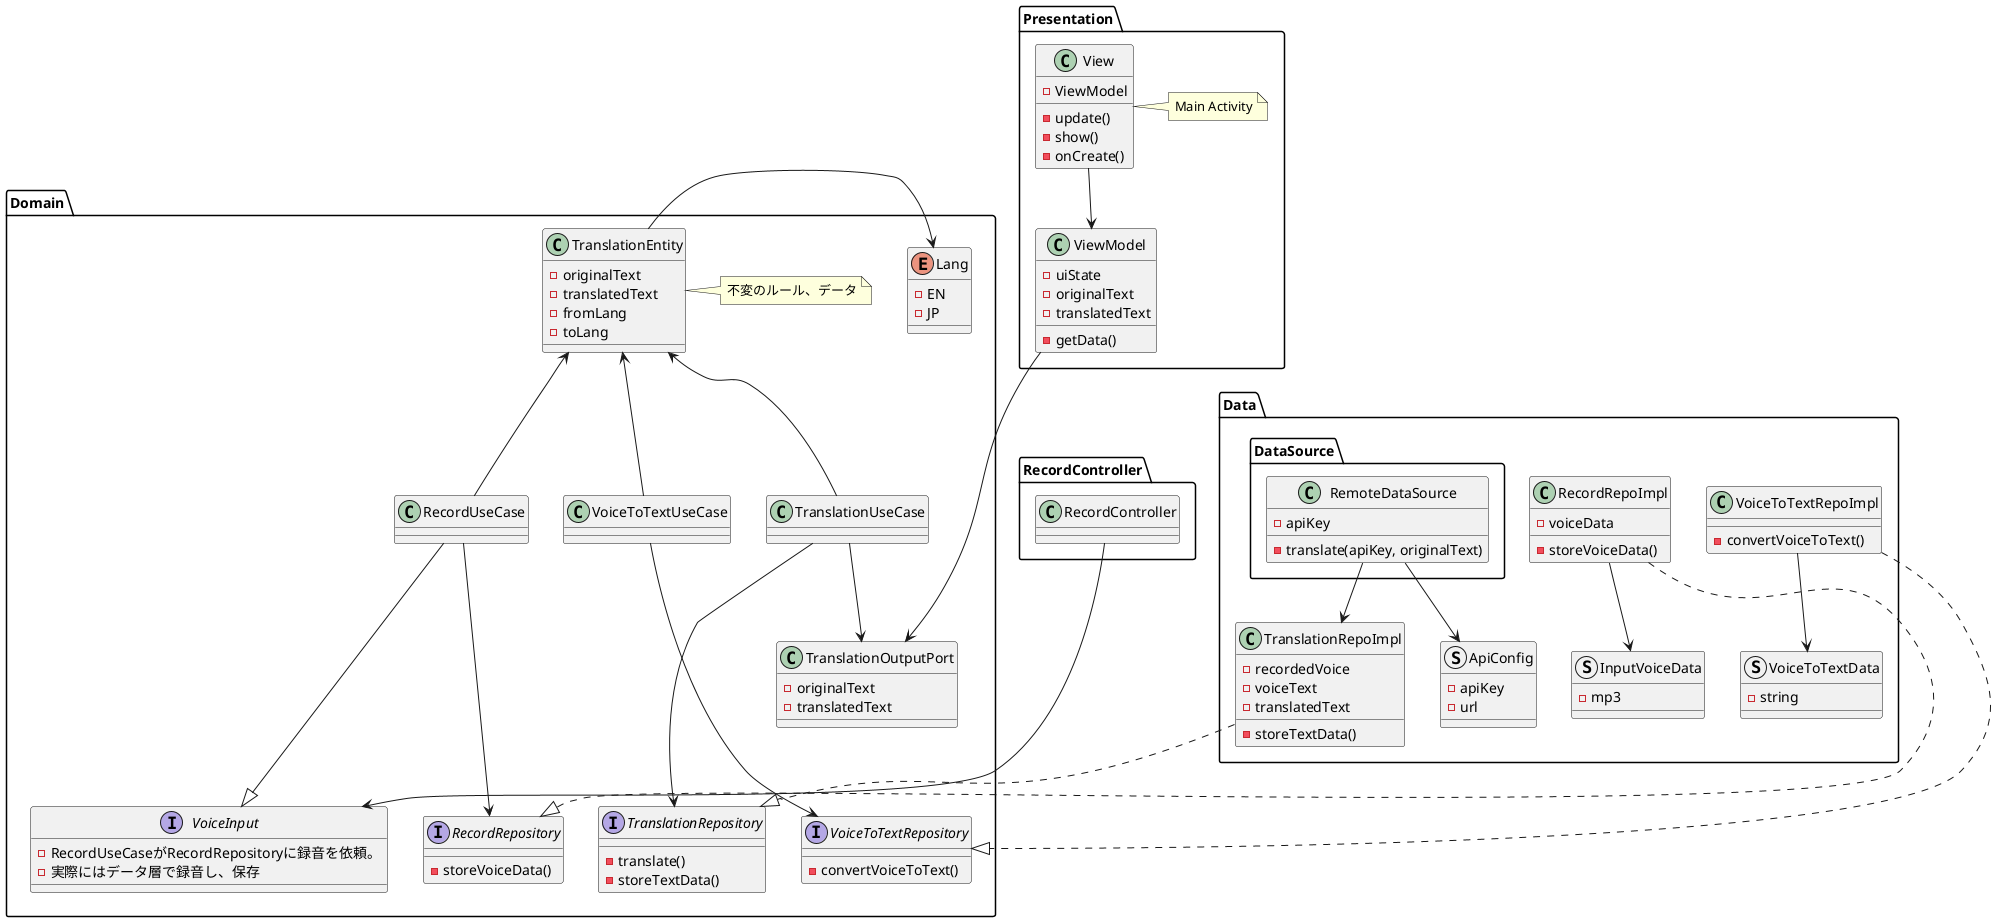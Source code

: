 @startuml

package Domain {

    together {
        class TranslationEntity {
            - originalText
            - translatedText
            - fromLang
            - toLang
        }

        enum Lang {
            - EN
            - JP
        }
    }

    together {
        class TranslationUseCase {

        }

        class RecordUseCase {

        }

        class VoiceToTextUseCase {

        }
    }

    together {
        interface TranslationRepository {
            - translate()
            - storeTextData()
        }

        interface RecordRepository {
            - storeVoiceData()
        }

        interface VoiceToTextRepository {
            - convertVoiceToText()

        }

        interface VoiceInput {
            - RecordUseCaseがRecordRepositoryに録音を依頼。
            - 実際にはデータ層で録音し、保存
        }

    }

    class TranslationOutputPort {
        - originalText
        - translatedText
    }



    TranslationEntity --right> Lang
    TranslationUseCase --up> TranslationEntity
    TranslationUseCase --> TranslationRepository
    TranslationUseCase --> TranslationOutputPort
    RecordUseCase --up> TranslationEntity
    RecordUseCase --> RecordRepository
    RecordUseCase ---|> VoiceInput
    VoiceToTextUseCase --up> TranslationEntity
    VoiceToTextUseCase --> VoiceToTextRepository

    note right of TranslationEntity : 不変のルール、データ
}


package RecordController {

    RecordController ---> VoiceInput
}


package Presentation {
    class View {
        - ViewModel
        - update()
        - show()
        - onCreate()
    }

    class ViewModel {
        - uiState
        - originalText
        - translatedText
        - getData()
    }

    View --> ViewModel
    ViewModel ---> TranslationOutputPort
    note right of View : Main Activity
}


package Data {
    class TranslationRepoImpl {
        - recordedVoice
        - voiceText
        - translatedText
        - storeTextData()
    }

    class RecordRepoImpl {
        - voiceData
        - storeVoiceData()
    }

    class VoiceToTextRepoImpl {
        - convertVoiceToText()
    }

    struct ApiConfig {
        - apiKey
        - url
    }

    struct InputVoiceData {
        - mp3
    }

    struct VoiceToTextData {
        - string
    }


    package DataSource {

        class RemoteDataSource {
            -apiKey
            - translate(apiKey, originalText)
        }
    }

    TranslationRepoImpl ..|> TranslationRepository
    RecordRepoImpl ..|> RecordRepository
    RecordRepoImpl --> InputVoiceData
    RemoteDataSource --> TranslationRepoImpl
    RemoteDataSource --> ApiConfig
    VoiceToTextRepoImpl ..|> VoiceToTextRepository
    VoiceToTextRepoImpl --> VoiceToTextData

}











@enduml